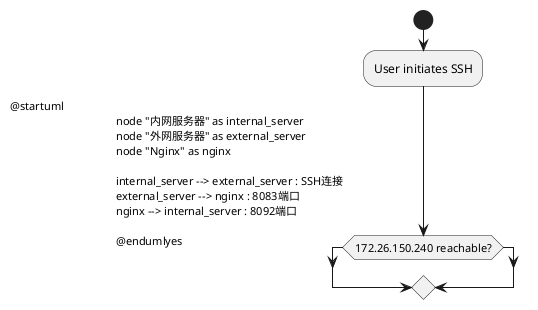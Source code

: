 @startuml
!define InternalServer 192.168.8.2
!define ExternalServer 172.26.150.240

start
:User initiates SSH;
if (ExternalServer reachable?) then (@startuml
                                     node "内网服务器" as internal_server
                                     node "外网服务器" as external_server
                                     node "Nginx" as nginx

                                     internal_server --> external_server : SSH连接
                                     external_server --> nginx : 8083端口
                                     nginx --> internal_server : 8092端口

                                     @endumlyes)
  :SSH into ExternalServer;
  if (SSH with port forwarding?) then (yes)
    :Expose port 8083;
    if (Nginx forwards traffic?) then (yes)
      :Nginx forwards to InternalServer;
    else (no)
      :Directly access InternalServer;
    endif
  else (no)
    :Regular SSH session;
  endif
else (no)
  :Cannot reach ExternalServer;
endif
stop
@enduml
